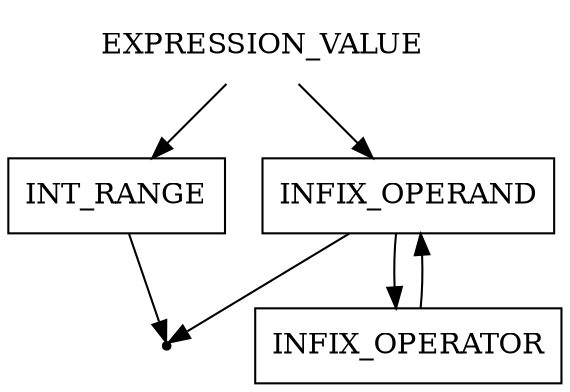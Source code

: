 digraph EXPRESSION_VALUE {
    start [label=EXPRESSION_VALUE shape=plaintext]
    int_range [label=INT_RANGE shape=box]
    operand_infix [label=INFIX_OPERAND shape=box]
    infix_operator [label=INFIX_OPERATOR shape=box]
    end [label="" shape=point]
    start -> int_range
    start -> operand_infix
    int_range -> end
    operand_infix -> infix_operator
    operand_infix -> end
    infix_operator -> operand_infix
}